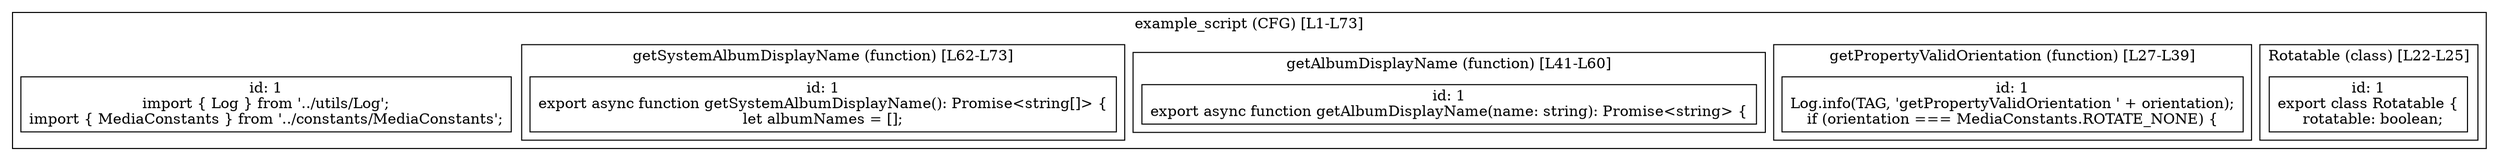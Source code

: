 digraph "64.ts" {
  subgraph "cluster_1" {
    label="example_script (CFG) [L1-L73]";
    node_1_1 [label="id: 1\nimport { Log } from '../utils/Log';
import { MediaConstants } from '../constants/MediaConstants';", shape=box];
  subgraph "cluster_2" {
    label="Rotatable (class) [L22-L25]";
    node_2_1 [label="id: 1\nexport class Rotatable {
  rotatable: boolean;", shape=box];
  }
  subgraph "cluster_3" {
    label="getPropertyValidOrientation (function) [L27-L39]";
    node_3_1 [label="id: 1\nLog.info(TAG, 'getPropertyValidOrientation ' + orientation);
if (orientation === MediaConstants.ROTATE_NONE) {", shape=box];
  }
  subgraph "cluster_4" {
    label="getAlbumDisplayName (function) [L41-L60]";
    node_4_1 [label="id: 1\nexport async function getAlbumDisplayName(name: string): Promise<string> {", shape=box];
  }
  subgraph "cluster_5" {
    label="getSystemAlbumDisplayName (function) [L62-L73]";
    node_5_1 [label="id: 1\nexport async function getSystemAlbumDisplayName(): Promise<string[]> {
let albumNames = [];", shape=box];
  }
  }
}